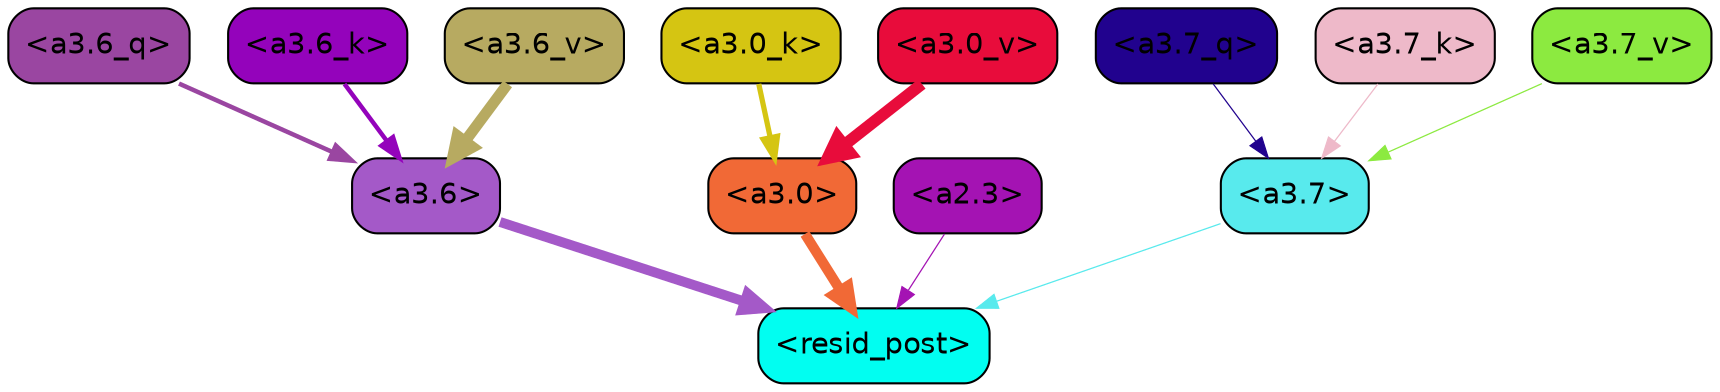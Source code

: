 strict digraph "" {
	graph [bgcolor=transparent,
		layout=dot,
		overlap=false,
		splines=true
	];
	"<a3.7>"	[color=black,
		fillcolor="#58eaed",
		fontname=Helvetica,
		shape=box,
		style="filled, rounded"];
	"<resid_post>"	[color=black,
		fillcolor="#01fef1",
		fontname=Helvetica,
		shape=box,
		style="filled, rounded"];
	"<a3.7>" -> "<resid_post>"	[color="#58eaed",
		penwidth=0.6];
	"<a3.6>"	[color=black,
		fillcolor="#a459c8",
		fontname=Helvetica,
		shape=box,
		style="filled, rounded"];
	"<a3.6>" -> "<resid_post>"	[color="#a459c8",
		penwidth=4.751592040061951];
	"<a3.0>"	[color=black,
		fillcolor="#f16936",
		fontname=Helvetica,
		shape=box,
		style="filled, rounded"];
	"<a3.0>" -> "<resid_post>"	[color="#f16936",
		penwidth=4.904066681861877];
	"<a2.3>"	[color=black,
		fillcolor="#a413b3",
		fontname=Helvetica,
		shape=box,
		style="filled, rounded"];
	"<a2.3>" -> "<resid_post>"	[color="#a413b3",
		penwidth=0.6];
	"<a3.7_q>"	[color=black,
		fillcolor="#21028e",
		fontname=Helvetica,
		shape=box,
		style="filled, rounded"];
	"<a3.7_q>" -> "<a3.7>"	[color="#21028e",
		penwidth=0.6];
	"<a3.6_q>"	[color=black,
		fillcolor="#9a46a1",
		fontname=Helvetica,
		shape=box,
		style="filled, rounded"];
	"<a3.6_q>" -> "<a3.6>"	[color="#9a46a1",
		penwidth=2.160832464694977];
	"<a3.7_k>"	[color=black,
		fillcolor="#eeb9c9",
		fontname=Helvetica,
		shape=box,
		style="filled, rounded"];
	"<a3.7_k>" -> "<a3.7>"	[color="#eeb9c9",
		penwidth=0.6];
	"<a3.6_k>"	[color=black,
		fillcolor="#9403bb",
		fontname=Helvetica,
		shape=box,
		style="filled, rounded"];
	"<a3.6_k>" -> "<a3.6>"	[color="#9403bb",
		penwidth=2.13908451795578];
	"<a3.0_k>"	[color=black,
		fillcolor="#d5c512",
		fontname=Helvetica,
		shape=box,
		style="filled, rounded"];
	"<a3.0_k>" -> "<a3.0>"	[color="#d5c512",
		penwidth=2.520303964614868];
	"<a3.7_v>"	[color=black,
		fillcolor="#8cea40",
		fontname=Helvetica,
		shape=box,
		style="filled, rounded"];
	"<a3.7_v>" -> "<a3.7>"	[color="#8cea40",
		penwidth=0.6];
	"<a3.6_v>"	[color=black,
		fillcolor="#b7aa61",
		fontname=Helvetica,
		shape=box,
		style="filled, rounded"];
	"<a3.6_v>" -> "<a3.6>"	[color="#b7aa61",
		penwidth=5.297133803367615];
	"<a3.0_v>"	[color=black,
		fillcolor="#e80c3b",
		fontname=Helvetica,
		shape=box,
		style="filled, rounded"];
	"<a3.0_v>" -> "<a3.0>"	[color="#e80c3b",
		penwidth=5.680712580680847];
}
